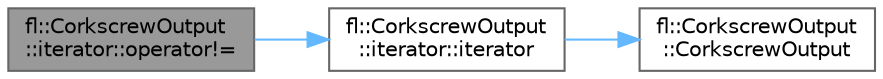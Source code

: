 digraph "fl::CorkscrewOutput::iterator::operator!="
{
 // INTERACTIVE_SVG=YES
 // LATEX_PDF_SIZE
  bgcolor="transparent";
  edge [fontname=Helvetica,fontsize=10,labelfontname=Helvetica,labelfontsize=10];
  node [fontname=Helvetica,fontsize=10,shape=box,height=0.2,width=0.4];
  rankdir="LR";
  Node1 [id="Node000001",label="fl::CorkscrewOutput\l::iterator::operator!=",height=0.2,width=0.4,color="gray40", fillcolor="grey60", style="filled", fontcolor="black",tooltip=" "];
  Node1 -> Node2 [id="edge1_Node000001_Node000002",color="steelblue1",style="solid",tooltip=" "];
  Node2 [id="Node000002",label="fl::CorkscrewOutput\l::iterator::iterator",height=0.2,width=0.4,color="grey40", fillcolor="white", style="filled",URL="$d5/d9f/classfl_1_1_corkscrew_output_1_1iterator_abb79ad2c877f78e5b0c389b6be3b7524.html#abb79ad2c877f78e5b0c389b6be3b7524",tooltip=" "];
  Node2 -> Node3 [id="edge2_Node000002_Node000003",color="steelblue1",style="solid",tooltip=" "];
  Node3 [id="Node000003",label="fl::CorkscrewOutput\l::CorkscrewOutput",height=0.2,width=0.4,color="grey40", fillcolor="white", style="filled",URL="$d7/d93/structfl_1_1_corkscrew_output_a9959b7e70b1ce1f2fc1e4af521b472c6.html#a9959b7e70b1ce1f2fc1e4af521b472c6",tooltip=" "];
}

